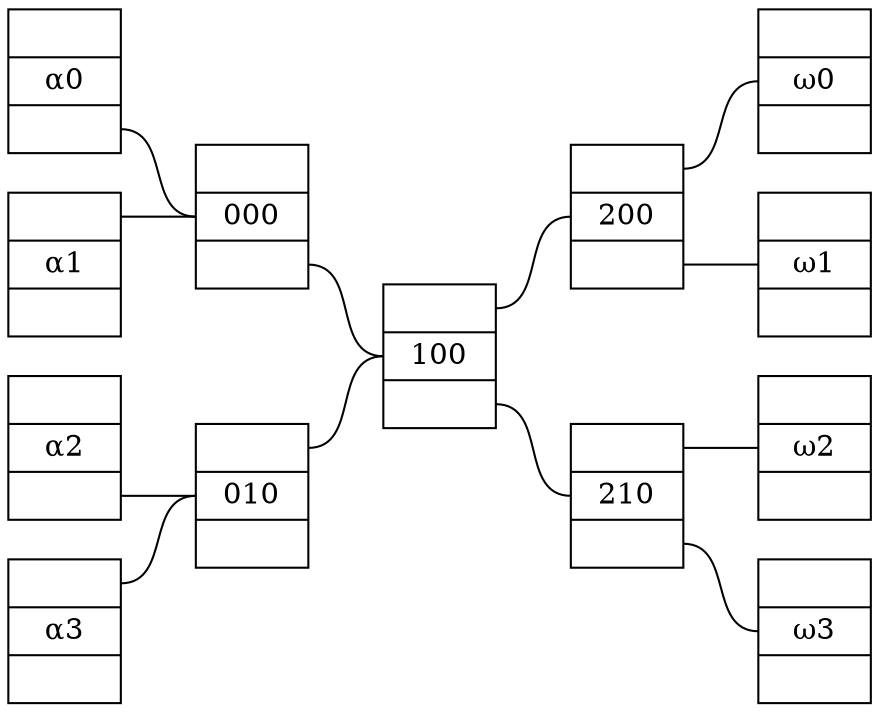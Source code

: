 graph "strict" {
	graph [rankdir=LR]
	node [height=.1 shape=record]
	"α00" [label="<f0> |<f1> α0|<f2>"]
	"α01" [label="<f0> |<f1> α1|<f2>"]
	"ω00" [label="<f0> |<f1> ω0|<f2>"]
	"ω01" [label="<f0> |<f1> ω1|<f2>"]
	"α10" [label="<f0> |<f1> α2|<f2>"]
	"α11" [label="<f0> |<f1> α3|<f2>"]
	"ω10" [label="<f0> |<f1> ω2|<f2>"]
	"ω11" [label="<f0> |<f1> ω3|<f2>"]
	000 [label="<f0> |<f1> 000|<f2>"]
	010 [label="<f0> |<f1> 010|<f2>"]
	100 [label="<f0> |<f1> 100|<f2>"]
	200 [label="<f0> |<f1> 200|<f2>"]
	210 [label="<f0> |<f1> 210|<f2>"]
	"α00":f2 -- 000:f1
	"α01":f0 -- 000:f1
	200:f0 -- "ω00":f1
	200:f2 -- "ω01":f1
	"α10":f2 -- 010:f1
	"α11":f0 -- 010:f1
	210:f0 -- "ω10":f1
	210:f2 -- "ω11":f1
	000:f2 -- 100:f1
	010:f0 -- 100:f1
	100:f0 -- 200:f1
	100:f2 -- 210:f1
}
